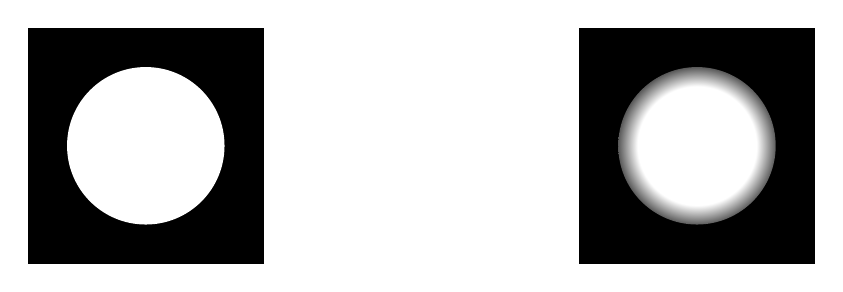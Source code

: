 ﻿\begin{tikzpicture}[scale=1]

\begin{scope}
  \fill[black] (-1.5,-1.5) rectangle (1.5,1.5);
  \fill[white] (0,0) circle (1);
\end{scope}

\pgfdeclareradialshading{ring}{\pgfpoint{0cm}{0cm}}%
{rgb(0cm)=(1,1,1);
rgb(.6666cm)=(1,1,1);
rgb(1cm)=(0,0,0)}

\begin{scope}[xshift=7cm]
  \fill[black] (-1.5,-1.5) rectangle (1.5,1.5);
  \fill[shading=ring] (0,0) circle (1);
\end{scope}

\end{tikzpicture}